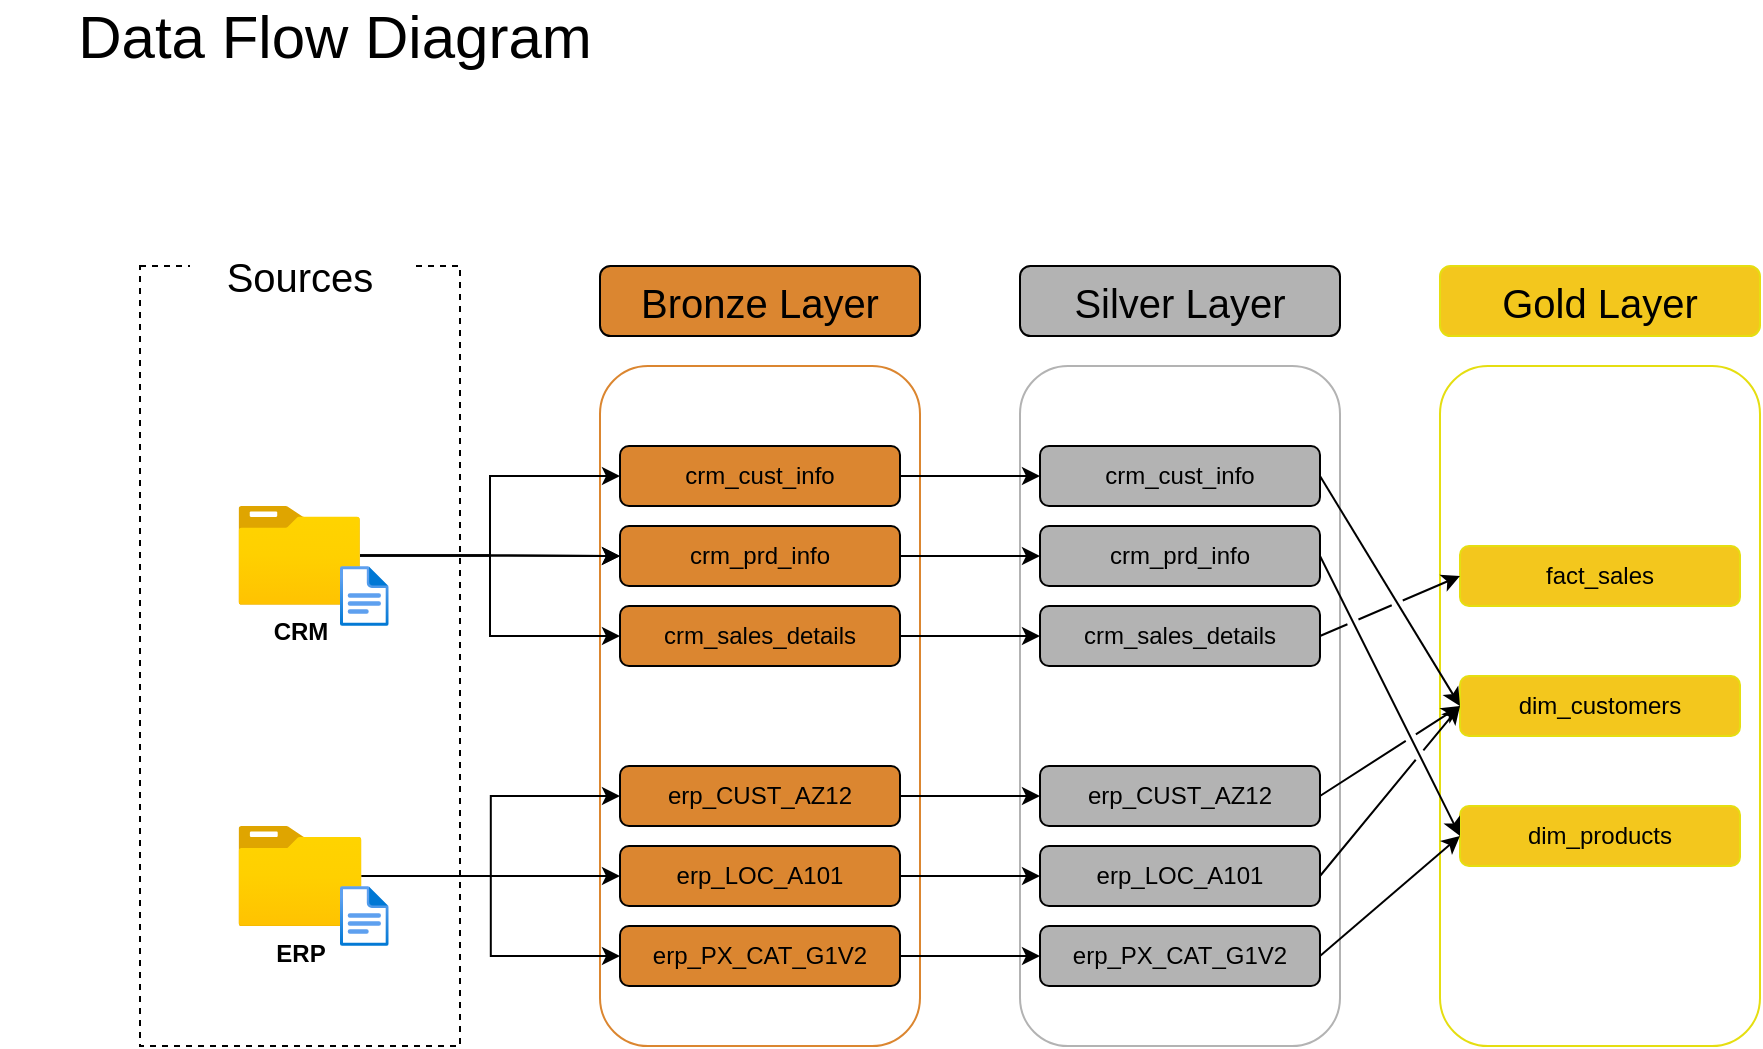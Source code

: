 <mxfile version="27.0.9">
  <diagram name="Page-1" id="CfBW-TU8uqsvRhThWzrN">
    <mxGraphModel dx="1042" dy="674" grid="1" gridSize="10" guides="1" tooltips="1" connect="1" arrows="1" fold="1" page="1" pageScale="1" pageWidth="1100" pageHeight="850" math="0" shadow="0">
      <root>
        <mxCell id="0" />
        <mxCell id="1" parent="0" />
        <mxCell id="ehasvwm9NtqDdE8bAoII-1" value="" style="rounded=0;whiteSpace=wrap;html=1;dashed=1;" parent="1" vertex="1">
          <mxGeometry x="70" y="140" width="160" height="390" as="geometry" />
        </mxCell>
        <mxCell id="ehasvwm9NtqDdE8bAoII-2" value="Sources" style="text;html=1;align=center;verticalAlign=middle;whiteSpace=wrap;rounded=0;fontSize=20;fillColor=default;" parent="1" vertex="1">
          <mxGeometry x="95" y="120" width="110" height="50" as="geometry" />
        </mxCell>
        <mxCell id="ehasvwm9NtqDdE8bAoII-11" value="" style="rounded=1;whiteSpace=wrap;html=1;perimeterSpacing=0;strokeColor=#DB8630;" parent="1" vertex="1">
          <mxGeometry x="300" y="190" width="160" height="340" as="geometry" />
        </mxCell>
        <mxCell id="ehasvwm9NtqDdE8bAoII-12" value="&lt;font style=&quot;font-size: 20px;&quot;&gt;Bronze Layer&lt;/font&gt;" style="rounded=1;whiteSpace=wrap;html=1;labelBackgroundColor=light-dark(default, #e61919);fillStyle=solid;fillColor=#DB8630;" parent="1" vertex="1">
          <mxGeometry x="300" y="140" width="160" height="35" as="geometry" />
        </mxCell>
        <mxCell id="ehasvwm9NtqDdE8bAoII-15" value="" style="rounded=1;whiteSpace=wrap;html=1;perimeterSpacing=0;strokeColor=#B3B3B3;" parent="1" vertex="1">
          <mxGeometry x="510" y="190" width="160" height="340" as="geometry" />
        </mxCell>
        <mxCell id="ehasvwm9NtqDdE8bAoII-16" value="Silver Layer" style="rounded=1;whiteSpace=wrap;html=1;fillStyle=solid;fillColor=#B3B3B3;fontSize=20;" parent="1" vertex="1">
          <mxGeometry x="510" y="140" width="160" height="35" as="geometry" />
        </mxCell>
        <mxCell id="ehasvwm9NtqDdE8bAoII-17" value="" style="rounded=1;whiteSpace=wrap;html=1;perimeterSpacing=0;strokeColor=#E5DE11;" parent="1" vertex="1">
          <mxGeometry x="720" y="190" width="160" height="340" as="geometry" />
        </mxCell>
        <mxCell id="ehasvwm9NtqDdE8bAoII-18" value="Gold Layer" style="rounded=1;whiteSpace=wrap;html=1;fillColor=#F3C71D;fontSize=20;strokeColor=#E5DE11;" parent="1" vertex="1">
          <mxGeometry x="720" y="140" width="160" height="35" as="geometry" />
        </mxCell>
        <mxCell id="ehasvwm9NtqDdE8bAoII-45" style="edgeStyle=orthogonalEdgeStyle;rounded=0;orthogonalLoop=1;jettySize=auto;html=1;entryX=0;entryY=0.5;entryDx=0;entryDy=0;" parent="1" source="ehasvwm9NtqDdE8bAoII-20" target="ehasvwm9NtqDdE8bAoII-31" edge="1">
          <mxGeometry relative="1" as="geometry">
            <Array as="points">
              <mxPoint x="250" y="285" />
              <mxPoint x="250" y="285" />
            </Array>
          </mxGeometry>
        </mxCell>
        <mxCell id="ehasvwm9NtqDdE8bAoII-51" style="edgeStyle=orthogonalEdgeStyle;rounded=0;orthogonalLoop=1;jettySize=auto;html=1;" parent="1" source="ehasvwm9NtqDdE8bAoII-20" target="ehasvwm9NtqDdE8bAoII-30" edge="1">
          <mxGeometry relative="1" as="geometry" />
        </mxCell>
        <mxCell id="ehasvwm9NtqDdE8bAoII-52" style="edgeStyle=orthogonalEdgeStyle;rounded=0;orthogonalLoop=1;jettySize=auto;html=1;entryX=0;entryY=0.5;entryDx=0;entryDy=0;" parent="1" source="ehasvwm9NtqDdE8bAoII-20" target="ehasvwm9NtqDdE8bAoII-32" edge="1">
          <mxGeometry relative="1" as="geometry" />
        </mxCell>
        <mxCell id="ehasvwm9NtqDdE8bAoII-20" value="&lt;b&gt;CRM&lt;/b&gt;" style="image;aspect=fixed;html=1;points=[];align=center;fontSize=12;image=img/lib/azure2/general/Folder_Blank.svg;" parent="1" vertex="1">
          <mxGeometry x="119.19" y="260" width="60.81" height="49.35" as="geometry" />
        </mxCell>
        <mxCell id="ehasvwm9NtqDdE8bAoII-49" style="edgeStyle=orthogonalEdgeStyle;rounded=0;orthogonalLoop=1;jettySize=auto;html=1;entryX=0;entryY=0.5;entryDx=0;entryDy=0;" parent="1" source="ehasvwm9NtqDdE8bAoII-21" target="ehasvwm9NtqDdE8bAoII-35" edge="1">
          <mxGeometry relative="1" as="geometry" />
        </mxCell>
        <mxCell id="ehasvwm9NtqDdE8bAoII-53" style="edgeStyle=orthogonalEdgeStyle;rounded=0;orthogonalLoop=1;jettySize=auto;html=1;" parent="1" source="ehasvwm9NtqDdE8bAoII-21" target="ehasvwm9NtqDdE8bAoII-34" edge="1">
          <mxGeometry relative="1" as="geometry" />
        </mxCell>
        <mxCell id="ehasvwm9NtqDdE8bAoII-55" style="edgeStyle=orthogonalEdgeStyle;rounded=0;orthogonalLoop=1;jettySize=auto;html=1;entryX=0;entryY=0.5;entryDx=0;entryDy=0;" parent="1" source="ehasvwm9NtqDdE8bAoII-21" target="ehasvwm9NtqDdE8bAoII-36" edge="1">
          <mxGeometry relative="1" as="geometry" />
        </mxCell>
        <mxCell id="ehasvwm9NtqDdE8bAoII-21" value="&lt;b&gt;ERP&lt;/b&gt;" style="image;aspect=fixed;html=1;points=[];align=center;fontSize=12;image=img/lib/azure2/general/Folder_Blank.svg;" parent="1" vertex="1">
          <mxGeometry x="119.19" y="420" width="61.61" height="50" as="geometry" />
        </mxCell>
        <mxCell id="ehasvwm9NtqDdE8bAoII-22" value="" style="image;aspect=fixed;html=1;points=[];align=center;fontSize=12;image=img/lib/azure2/general/File.svg;" parent="1" vertex="1">
          <mxGeometry x="170" y="290" width="24.35" height="30" as="geometry" />
        </mxCell>
        <mxCell id="ehasvwm9NtqDdE8bAoII-23" value="" style="image;aspect=fixed;html=1;points=[];align=center;fontSize=12;image=img/lib/azure2/general/File.svg;" parent="1" vertex="1">
          <mxGeometry x="170" y="450" width="24.35" height="30" as="geometry" />
        </mxCell>
        <mxCell id="ehasvwm9NtqDdE8bAoII-56" style="edgeStyle=orthogonalEdgeStyle;rounded=0;orthogonalLoop=1;jettySize=auto;html=1;entryX=0;entryY=0.5;entryDx=0;entryDy=0;" parent="1" source="ehasvwm9NtqDdE8bAoII-30" target="ehasvwm9NtqDdE8bAoII-37" edge="1">
          <mxGeometry relative="1" as="geometry" />
        </mxCell>
        <UserObject label="crm_cust_info" link="cust_info.csv" id="ehasvwm9NtqDdE8bAoII-30">
          <mxCell style="rounded=1;whiteSpace=wrap;html=1;labelBackgroundColor=light-dark(default, #e61919);fillStyle=solid;fillColor=#DB8630;" parent="1" vertex="1">
            <mxGeometry x="310" y="230" width="140" height="30" as="geometry" />
          </mxCell>
        </UserObject>
        <mxCell id="ehasvwm9NtqDdE8bAoII-57" style="edgeStyle=orthogonalEdgeStyle;rounded=0;orthogonalLoop=1;jettySize=auto;html=1;entryX=0;entryY=0.5;entryDx=0;entryDy=0;" parent="1" source="ehasvwm9NtqDdE8bAoII-31" target="ehasvwm9NtqDdE8bAoII-38" edge="1">
          <mxGeometry relative="1" as="geometry" />
        </mxCell>
        <UserObject label="crm_prd_info" link="prd_info.csv" id="ehasvwm9NtqDdE8bAoII-31">
          <mxCell style="rounded=1;whiteSpace=wrap;html=1;labelBackgroundColor=light-dark(default, #e61919);fillStyle=solid;fillColor=#DB8630;" parent="1" vertex="1">
            <mxGeometry x="310" y="270" width="140" height="30" as="geometry" />
          </mxCell>
        </UserObject>
        <mxCell id="ehasvwm9NtqDdE8bAoII-58" style="edgeStyle=orthogonalEdgeStyle;rounded=0;orthogonalLoop=1;jettySize=auto;html=1;entryX=0;entryY=0.5;entryDx=0;entryDy=0;" parent="1" source="ehasvwm9NtqDdE8bAoII-32" target="ehasvwm9NtqDdE8bAoII-39" edge="1">
          <mxGeometry relative="1" as="geometry" />
        </mxCell>
        <UserObject label="crm_sales_details" link="sales_details.csv" id="ehasvwm9NtqDdE8bAoII-32">
          <mxCell style="rounded=1;whiteSpace=wrap;html=1;labelBackgroundColor=light-dark(default, #e61919);fillStyle=solid;fillColor=#DB8630;" parent="1" vertex="1">
            <mxGeometry x="310" y="310" width="140" height="30" as="geometry" />
          </mxCell>
        </UserObject>
        <mxCell id="ehasvwm9NtqDdE8bAoII-59" style="edgeStyle=orthogonalEdgeStyle;rounded=0;orthogonalLoop=1;jettySize=auto;html=1;entryX=0;entryY=0.5;entryDx=0;entryDy=0;" parent="1" source="ehasvwm9NtqDdE8bAoII-34" target="ehasvwm9NtqDdE8bAoII-40" edge="1">
          <mxGeometry relative="1" as="geometry" />
        </mxCell>
        <mxCell id="ehasvwm9NtqDdE8bAoII-34" value="erp_CUST_AZ12" style="rounded=1;whiteSpace=wrap;html=1;labelBackgroundColor=light-dark(default, #e61919);fillStyle=solid;fillColor=#DB8630;" parent="1" vertex="1">
          <mxGeometry x="310" y="390" width="140" height="30" as="geometry" />
        </mxCell>
        <mxCell id="ehasvwm9NtqDdE8bAoII-60" style="edgeStyle=orthogonalEdgeStyle;rounded=0;orthogonalLoop=1;jettySize=auto;html=1;" parent="1" source="ehasvwm9NtqDdE8bAoII-35" target="ehasvwm9NtqDdE8bAoII-41" edge="1">
          <mxGeometry relative="1" as="geometry" />
        </mxCell>
        <mxCell id="ehasvwm9NtqDdE8bAoII-35" value="erp_LOC_A101" style="rounded=1;whiteSpace=wrap;html=1;labelBackgroundColor=light-dark(default, #e61919);fillStyle=solid;fillColor=#DB8630;" parent="1" vertex="1">
          <mxGeometry x="310" y="430" width="140" height="30" as="geometry" />
        </mxCell>
        <mxCell id="ehasvwm9NtqDdE8bAoII-61" style="edgeStyle=orthogonalEdgeStyle;rounded=0;orthogonalLoop=1;jettySize=auto;html=1;entryX=0;entryY=0.5;entryDx=0;entryDy=0;" parent="1" source="ehasvwm9NtqDdE8bAoII-36" target="ehasvwm9NtqDdE8bAoII-42" edge="1">
          <mxGeometry relative="1" as="geometry" />
        </mxCell>
        <mxCell id="ehasvwm9NtqDdE8bAoII-36" value="erp_PX_CAT_G1V2" style="rounded=1;whiteSpace=wrap;html=1;labelBackgroundColor=light-dark(default, #e61919);fillStyle=solid;fillColor=#DB8630;" parent="1" vertex="1">
          <mxGeometry x="310" y="470" width="140" height="30" as="geometry" />
        </mxCell>
        <UserObject label="crm_cust_info" link="cust_info.csv" id="ehasvwm9NtqDdE8bAoII-37">
          <mxCell style="rounded=1;whiteSpace=wrap;html=1;labelBackgroundColor=light-dark(default, #e61919);fillStyle=solid;fillColor=#B3B3B3;" parent="1" vertex="1">
            <mxGeometry x="520" y="230" width="140" height="30" as="geometry" />
          </mxCell>
        </UserObject>
        <UserObject label="crm_prd_info" link="prd_info.csv" id="ehasvwm9NtqDdE8bAoII-38">
          <mxCell style="rounded=1;whiteSpace=wrap;html=1;labelBackgroundColor=light-dark(default, #e61919);fillStyle=solid;fillColor=#B3B3B3;" parent="1" vertex="1">
            <mxGeometry x="520" y="270" width="140" height="30" as="geometry" />
          </mxCell>
        </UserObject>
        <UserObject label="crm_sales_details" link="sales_details.csv" id="ehasvwm9NtqDdE8bAoII-39">
          <mxCell style="rounded=1;whiteSpace=wrap;html=1;labelBackgroundColor=light-dark(default, #e61919);fillStyle=solid;fillColor=#B3B3B3;" parent="1" vertex="1">
            <mxGeometry x="520" y="310" width="140" height="30" as="geometry" />
          </mxCell>
        </UserObject>
        <mxCell id="ehasvwm9NtqDdE8bAoII-40" value="erp_CUST_AZ12" style="rounded=1;whiteSpace=wrap;html=1;labelBackgroundColor=light-dark(default, #e61919);fillStyle=solid;fillColor=#B3B3B3;" parent="1" vertex="1">
          <mxGeometry x="520" y="390" width="140" height="30" as="geometry" />
        </mxCell>
        <mxCell id="ehasvwm9NtqDdE8bAoII-41" value="erp_LOC_A101" style="rounded=1;whiteSpace=wrap;html=1;labelBackgroundColor=light-dark(default, #e61919);fillStyle=solid;fillColor=#B3B3B3;" parent="1" vertex="1">
          <mxGeometry x="520" y="430" width="140" height="30" as="geometry" />
        </mxCell>
        <mxCell id="ehasvwm9NtqDdE8bAoII-42" value="erp_PX_CAT_G1V2" style="rounded=1;whiteSpace=wrap;html=1;labelBackgroundColor=light-dark(default, #e61919);fillStyle=solid;fillColor=#B3B3B3;" parent="1" vertex="1">
          <mxGeometry x="520" y="470" width="140" height="30" as="geometry" />
        </mxCell>
        <mxCell id="ehasvwm9NtqDdE8bAoII-46" style="edgeStyle=orthogonalEdgeStyle;rounded=0;orthogonalLoop=1;jettySize=auto;html=1;entryX=0;entryY=0.5;entryDx=0;entryDy=0;" parent="1" source="ehasvwm9NtqDdE8bAoII-20" target="ehasvwm9NtqDdE8bAoII-31" edge="1">
          <mxGeometry relative="1" as="geometry">
            <mxPoint x="180" y="285" as="sourcePoint" />
            <mxPoint x="310" y="285" as="targetPoint" />
            <Array as="points">
              <mxPoint x="250" y="285" />
              <mxPoint x="250" y="285" />
            </Array>
          </mxGeometry>
        </mxCell>
        <mxCell id="z1PwtVXIa2w29EsP1j0s-1" value="Data Flow Diagram" style="text;html=1;align=center;verticalAlign=middle;whiteSpace=wrap;rounded=0;fontSize=30;" parent="1" vertex="1">
          <mxGeometry y="10" width="335" height="30" as="geometry" />
        </mxCell>
        <UserObject label="fact_sales" link="cust_info.csv" id="mrHEyCABAo_pQGXTHrkE-1">
          <mxCell style="rounded=1;whiteSpace=wrap;html=1;labelBackgroundColor=light-dark(default, #e61919);fillStyle=solid;fillColor=#F3C71D;strokeColor=#E5DE11;align=center;verticalAlign=middle;fontFamily=Helvetica;fontSize=12;fontColor=default;" vertex="1" parent="1">
            <mxGeometry x="730" y="280" width="140" height="30" as="geometry" />
          </mxCell>
        </UserObject>
        <UserObject label="dim_customers" link="prd_info.csv" id="mrHEyCABAo_pQGXTHrkE-2">
          <mxCell style="rounded=1;whiteSpace=wrap;html=1;labelBackgroundColor=light-dark(default, #e61919);fillStyle=solid;fillColor=#F3C71D;strokeColor=#E5DE11;align=center;verticalAlign=middle;fontFamily=Helvetica;fontSize=12;fontColor=default;" vertex="1" parent="1">
            <mxGeometry x="730" y="345" width="140" height="30" as="geometry" />
          </mxCell>
        </UserObject>
        <UserObject label="dim_products" link="sales_details.csv" id="mrHEyCABAo_pQGXTHrkE-3">
          <mxCell style="rounded=1;whiteSpace=wrap;html=1;labelBackgroundColor=light-dark(default, #e61919);fillStyle=solid;fillColor=#F3C71D;strokeColor=#E5DE11;align=center;verticalAlign=middle;fontFamily=Helvetica;fontSize=12;fontColor=default;" vertex="1" parent="1">
            <mxGeometry x="730" y="410" width="140" height="30" as="geometry" />
          </mxCell>
        </UserObject>
        <mxCell id="mrHEyCABAo_pQGXTHrkE-8" value="" style="endArrow=classic;html=1;rounded=0;entryX=0;entryY=0.5;entryDx=0;entryDy=0;exitX=1;exitY=0.5;exitDx=0;exitDy=0;jumpStyle=gap;" edge="1" parent="1" source="ehasvwm9NtqDdE8bAoII-37" target="mrHEyCABAo_pQGXTHrkE-2">
          <mxGeometry width="50" height="50" relative="1" as="geometry">
            <mxPoint x="670" y="240" as="sourcePoint" />
            <mxPoint x="720" y="190" as="targetPoint" />
          </mxGeometry>
        </mxCell>
        <mxCell id="mrHEyCABAo_pQGXTHrkE-9" value="" style="endArrow=classic;html=1;rounded=0;entryX=0;entryY=0.5;entryDx=0;entryDy=0;exitX=1;exitY=0.5;exitDx=0;exitDy=0;jumpStyle=gap;" edge="1" parent="1" source="ehasvwm9NtqDdE8bAoII-38" target="mrHEyCABAo_pQGXTHrkE-3">
          <mxGeometry width="50" height="50" relative="1" as="geometry">
            <mxPoint x="670" y="290" as="sourcePoint" />
            <mxPoint x="740" y="340" as="targetPoint" />
          </mxGeometry>
        </mxCell>
        <mxCell id="mrHEyCABAo_pQGXTHrkE-10" value="" style="endArrow=classic;html=1;rounded=0;entryX=0;entryY=0.5;entryDx=0;entryDy=0;exitX=1;exitY=0.5;exitDx=0;exitDy=0;jumpStyle=gap;" edge="1" parent="1" source="ehasvwm9NtqDdE8bAoII-39" target="mrHEyCABAo_pQGXTHrkE-1">
          <mxGeometry width="50" height="50" relative="1" as="geometry">
            <mxPoint x="660" y="325" as="sourcePoint" />
            <mxPoint x="730" y="440" as="targetPoint" />
          </mxGeometry>
        </mxCell>
        <mxCell id="mrHEyCABAo_pQGXTHrkE-11" value="" style="endArrow=classic;html=1;rounded=0;entryX=0;entryY=0.5;entryDx=0;entryDy=0;exitX=1;exitY=0.5;exitDx=0;exitDy=0;jumpStyle=gap;" edge="1" parent="1" source="ehasvwm9NtqDdE8bAoII-40" target="mrHEyCABAo_pQGXTHrkE-2">
          <mxGeometry width="50" height="50" relative="1" as="geometry">
            <mxPoint x="660" y="395" as="sourcePoint" />
            <mxPoint x="730" y="535" as="targetPoint" />
          </mxGeometry>
        </mxCell>
        <mxCell id="mrHEyCABAo_pQGXTHrkE-12" value="" style="endArrow=classic;html=1;rounded=0;entryX=0;entryY=0.5;entryDx=0;entryDy=0;exitX=1;exitY=0.5;exitDx=0;exitDy=0;jumpStyle=gap;" edge="1" parent="1" source="ehasvwm9NtqDdE8bAoII-41" target="mrHEyCABAo_pQGXTHrkE-2">
          <mxGeometry width="50" height="50" relative="1" as="geometry">
            <mxPoint x="660" y="448" as="sourcePoint" />
            <mxPoint x="730" y="403" as="targetPoint" />
          </mxGeometry>
        </mxCell>
        <mxCell id="mrHEyCABAo_pQGXTHrkE-13" value="" style="endArrow=classic;html=1;rounded=0;entryX=0;entryY=0.5;entryDx=0;entryDy=0;exitX=1;exitY=0.5;exitDx=0;exitDy=0;jumpStyle=gap;" edge="1" parent="1" source="ehasvwm9NtqDdE8bAoII-42" target="mrHEyCABAo_pQGXTHrkE-3">
          <mxGeometry width="50" height="50" relative="1" as="geometry">
            <mxPoint x="660" y="487.5" as="sourcePoint" />
            <mxPoint x="730" y="402.5" as="targetPoint" />
          </mxGeometry>
        </mxCell>
      </root>
    </mxGraphModel>
  </diagram>
</mxfile>
